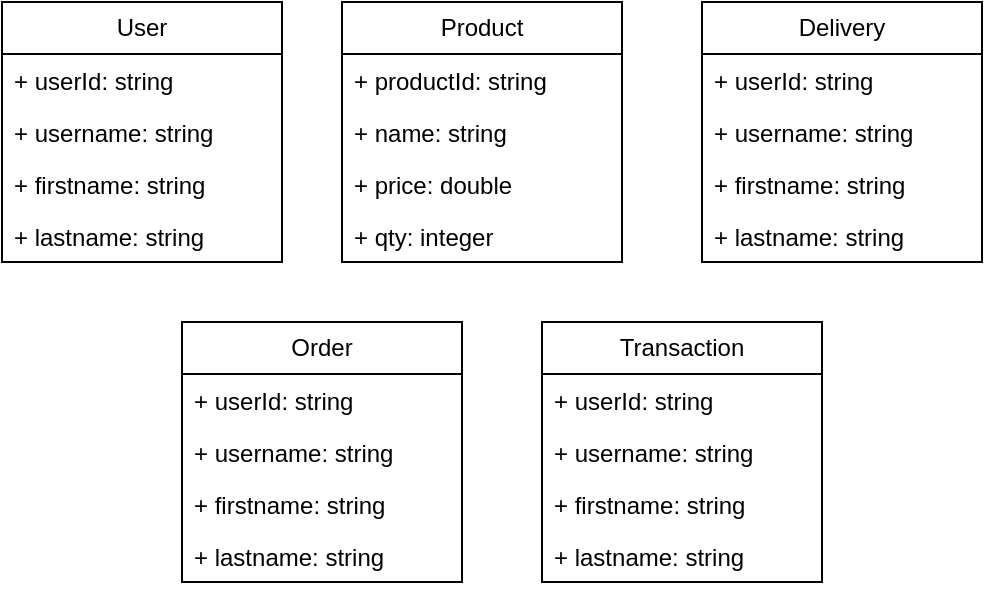 <mxfile version="21.3.4" type="github">
  <diagram name="Page-1" id="yxfu-jU6VKn26wTLMHXY">
    <mxGraphModel dx="607" dy="302" grid="1" gridSize="10" guides="1" tooltips="1" connect="1" arrows="1" fold="1" page="1" pageScale="1" pageWidth="850" pageHeight="1100" math="0" shadow="0">
      <root>
        <mxCell id="0" />
        <mxCell id="1" parent="0" />
        <mxCell id="0K6LBpWld9KjEkxCWsGS-2" value="User" style="swimlane;fontStyle=0;childLayout=stackLayout;horizontal=1;startSize=26;fillColor=none;horizontalStack=0;resizeParent=1;resizeParentMax=0;resizeLast=0;collapsible=1;marginBottom=0;whiteSpace=wrap;html=1;" vertex="1" parent="1">
          <mxGeometry x="320" y="70" width="140" height="130" as="geometry" />
        </mxCell>
        <mxCell id="0K6LBpWld9KjEkxCWsGS-3" value="+ userId: string" style="text;strokeColor=none;fillColor=none;align=left;verticalAlign=top;spacingLeft=4;spacingRight=4;overflow=hidden;rotatable=0;points=[[0,0.5],[1,0.5]];portConstraint=eastwest;whiteSpace=wrap;html=1;" vertex="1" parent="0K6LBpWld9KjEkxCWsGS-2">
          <mxGeometry y="26" width="140" height="26" as="geometry" />
        </mxCell>
        <mxCell id="0K6LBpWld9KjEkxCWsGS-4" value="+ username: string" style="text;strokeColor=none;fillColor=none;align=left;verticalAlign=top;spacingLeft=4;spacingRight=4;overflow=hidden;rotatable=0;points=[[0,0.5],[1,0.5]];portConstraint=eastwest;whiteSpace=wrap;html=1;" vertex="1" parent="0K6LBpWld9KjEkxCWsGS-2">
          <mxGeometry y="52" width="140" height="26" as="geometry" />
        </mxCell>
        <mxCell id="0K6LBpWld9KjEkxCWsGS-5" value="+ firstname: string" style="text;strokeColor=none;fillColor=none;align=left;verticalAlign=top;spacingLeft=4;spacingRight=4;overflow=hidden;rotatable=0;points=[[0,0.5],[1,0.5]];portConstraint=eastwest;whiteSpace=wrap;html=1;" vertex="1" parent="0K6LBpWld9KjEkxCWsGS-2">
          <mxGeometry y="78" width="140" height="26" as="geometry" />
        </mxCell>
        <mxCell id="0K6LBpWld9KjEkxCWsGS-6" value="+ lastname: string" style="text;strokeColor=none;fillColor=none;align=left;verticalAlign=top;spacingLeft=4;spacingRight=4;overflow=hidden;rotatable=0;points=[[0,0.5],[1,0.5]];portConstraint=eastwest;whiteSpace=wrap;html=1;" vertex="1" parent="0K6LBpWld9KjEkxCWsGS-2">
          <mxGeometry y="104" width="140" height="26" as="geometry" />
        </mxCell>
        <mxCell id="0K6LBpWld9KjEkxCWsGS-8" value="Product" style="swimlane;fontStyle=0;childLayout=stackLayout;horizontal=1;startSize=26;fillColor=none;horizontalStack=0;resizeParent=1;resizeParentMax=0;resizeLast=0;collapsible=1;marginBottom=0;whiteSpace=wrap;html=1;" vertex="1" parent="1">
          <mxGeometry x="490" y="70" width="140" height="130" as="geometry" />
        </mxCell>
        <mxCell id="0K6LBpWld9KjEkxCWsGS-9" value="+ productId: string" style="text;strokeColor=none;fillColor=none;align=left;verticalAlign=top;spacingLeft=4;spacingRight=4;overflow=hidden;rotatable=0;points=[[0,0.5],[1,0.5]];portConstraint=eastwest;whiteSpace=wrap;html=1;" vertex="1" parent="0K6LBpWld9KjEkxCWsGS-8">
          <mxGeometry y="26" width="140" height="26" as="geometry" />
        </mxCell>
        <mxCell id="0K6LBpWld9KjEkxCWsGS-10" value="+ name: string" style="text;strokeColor=none;fillColor=none;align=left;verticalAlign=top;spacingLeft=4;spacingRight=4;overflow=hidden;rotatable=0;points=[[0,0.5],[1,0.5]];portConstraint=eastwest;whiteSpace=wrap;html=1;" vertex="1" parent="0K6LBpWld9KjEkxCWsGS-8">
          <mxGeometry y="52" width="140" height="26" as="geometry" />
        </mxCell>
        <mxCell id="0K6LBpWld9KjEkxCWsGS-11" value="+ price: double" style="text;strokeColor=none;fillColor=none;align=left;verticalAlign=top;spacingLeft=4;spacingRight=4;overflow=hidden;rotatable=0;points=[[0,0.5],[1,0.5]];portConstraint=eastwest;whiteSpace=wrap;html=1;" vertex="1" parent="0K6LBpWld9KjEkxCWsGS-8">
          <mxGeometry y="78" width="140" height="26" as="geometry" />
        </mxCell>
        <mxCell id="0K6LBpWld9KjEkxCWsGS-12" value="+ qty: integer" style="text;strokeColor=none;fillColor=none;align=left;verticalAlign=top;spacingLeft=4;spacingRight=4;overflow=hidden;rotatable=0;points=[[0,0.5],[1,0.5]];portConstraint=eastwest;whiteSpace=wrap;html=1;" vertex="1" parent="0K6LBpWld9KjEkxCWsGS-8">
          <mxGeometry y="104" width="140" height="26" as="geometry" />
        </mxCell>
        <mxCell id="0K6LBpWld9KjEkxCWsGS-14" value="Order" style="swimlane;fontStyle=0;childLayout=stackLayout;horizontal=1;startSize=26;fillColor=none;horizontalStack=0;resizeParent=1;resizeParentMax=0;resizeLast=0;collapsible=1;marginBottom=0;whiteSpace=wrap;html=1;" vertex="1" parent="1">
          <mxGeometry x="410" y="230" width="140" height="130" as="geometry" />
        </mxCell>
        <mxCell id="0K6LBpWld9KjEkxCWsGS-15" value="+ userId: string" style="text;strokeColor=none;fillColor=none;align=left;verticalAlign=top;spacingLeft=4;spacingRight=4;overflow=hidden;rotatable=0;points=[[0,0.5],[1,0.5]];portConstraint=eastwest;whiteSpace=wrap;html=1;" vertex="1" parent="0K6LBpWld9KjEkxCWsGS-14">
          <mxGeometry y="26" width="140" height="26" as="geometry" />
        </mxCell>
        <mxCell id="0K6LBpWld9KjEkxCWsGS-16" value="+ username: string" style="text;strokeColor=none;fillColor=none;align=left;verticalAlign=top;spacingLeft=4;spacingRight=4;overflow=hidden;rotatable=0;points=[[0,0.5],[1,0.5]];portConstraint=eastwest;whiteSpace=wrap;html=1;" vertex="1" parent="0K6LBpWld9KjEkxCWsGS-14">
          <mxGeometry y="52" width="140" height="26" as="geometry" />
        </mxCell>
        <mxCell id="0K6LBpWld9KjEkxCWsGS-17" value="+ firstname: string" style="text;strokeColor=none;fillColor=none;align=left;verticalAlign=top;spacingLeft=4;spacingRight=4;overflow=hidden;rotatable=0;points=[[0,0.5],[1,0.5]];portConstraint=eastwest;whiteSpace=wrap;html=1;" vertex="1" parent="0K6LBpWld9KjEkxCWsGS-14">
          <mxGeometry y="78" width="140" height="26" as="geometry" />
        </mxCell>
        <mxCell id="0K6LBpWld9KjEkxCWsGS-18" value="+ lastname: string" style="text;strokeColor=none;fillColor=none;align=left;verticalAlign=top;spacingLeft=4;spacingRight=4;overflow=hidden;rotatable=0;points=[[0,0.5],[1,0.5]];portConstraint=eastwest;whiteSpace=wrap;html=1;" vertex="1" parent="0K6LBpWld9KjEkxCWsGS-14">
          <mxGeometry y="104" width="140" height="26" as="geometry" />
        </mxCell>
        <mxCell id="0K6LBpWld9KjEkxCWsGS-19" value="Transaction" style="swimlane;fontStyle=0;childLayout=stackLayout;horizontal=1;startSize=26;fillColor=none;horizontalStack=0;resizeParent=1;resizeParentMax=0;resizeLast=0;collapsible=1;marginBottom=0;whiteSpace=wrap;html=1;" vertex="1" parent="1">
          <mxGeometry x="590" y="230" width="140" height="130" as="geometry" />
        </mxCell>
        <mxCell id="0K6LBpWld9KjEkxCWsGS-20" value="+ userId: string" style="text;strokeColor=none;fillColor=none;align=left;verticalAlign=top;spacingLeft=4;spacingRight=4;overflow=hidden;rotatable=0;points=[[0,0.5],[1,0.5]];portConstraint=eastwest;whiteSpace=wrap;html=1;" vertex="1" parent="0K6LBpWld9KjEkxCWsGS-19">
          <mxGeometry y="26" width="140" height="26" as="geometry" />
        </mxCell>
        <mxCell id="0K6LBpWld9KjEkxCWsGS-21" value="+ username: string" style="text;strokeColor=none;fillColor=none;align=left;verticalAlign=top;spacingLeft=4;spacingRight=4;overflow=hidden;rotatable=0;points=[[0,0.5],[1,0.5]];portConstraint=eastwest;whiteSpace=wrap;html=1;" vertex="1" parent="0K6LBpWld9KjEkxCWsGS-19">
          <mxGeometry y="52" width="140" height="26" as="geometry" />
        </mxCell>
        <mxCell id="0K6LBpWld9KjEkxCWsGS-22" value="+ firstname: string" style="text;strokeColor=none;fillColor=none;align=left;verticalAlign=top;spacingLeft=4;spacingRight=4;overflow=hidden;rotatable=0;points=[[0,0.5],[1,0.5]];portConstraint=eastwest;whiteSpace=wrap;html=1;" vertex="1" parent="0K6LBpWld9KjEkxCWsGS-19">
          <mxGeometry y="78" width="140" height="26" as="geometry" />
        </mxCell>
        <mxCell id="0K6LBpWld9KjEkxCWsGS-23" value="+ lastname: string" style="text;strokeColor=none;fillColor=none;align=left;verticalAlign=top;spacingLeft=4;spacingRight=4;overflow=hidden;rotatable=0;points=[[0,0.5],[1,0.5]];portConstraint=eastwest;whiteSpace=wrap;html=1;" vertex="1" parent="0K6LBpWld9KjEkxCWsGS-19">
          <mxGeometry y="104" width="140" height="26" as="geometry" />
        </mxCell>
        <mxCell id="0K6LBpWld9KjEkxCWsGS-24" value="Delivery" style="swimlane;fontStyle=0;childLayout=stackLayout;horizontal=1;startSize=26;fillColor=none;horizontalStack=0;resizeParent=1;resizeParentMax=0;resizeLast=0;collapsible=1;marginBottom=0;whiteSpace=wrap;html=1;" vertex="1" parent="1">
          <mxGeometry x="670" y="70" width="140" height="130" as="geometry" />
        </mxCell>
        <mxCell id="0K6LBpWld9KjEkxCWsGS-25" value="+ userId: string" style="text;strokeColor=none;fillColor=none;align=left;verticalAlign=top;spacingLeft=4;spacingRight=4;overflow=hidden;rotatable=0;points=[[0,0.5],[1,0.5]];portConstraint=eastwest;whiteSpace=wrap;html=1;" vertex="1" parent="0K6LBpWld9KjEkxCWsGS-24">
          <mxGeometry y="26" width="140" height="26" as="geometry" />
        </mxCell>
        <mxCell id="0K6LBpWld9KjEkxCWsGS-26" value="+ username: string" style="text;strokeColor=none;fillColor=none;align=left;verticalAlign=top;spacingLeft=4;spacingRight=4;overflow=hidden;rotatable=0;points=[[0,0.5],[1,0.5]];portConstraint=eastwest;whiteSpace=wrap;html=1;" vertex="1" parent="0K6LBpWld9KjEkxCWsGS-24">
          <mxGeometry y="52" width="140" height="26" as="geometry" />
        </mxCell>
        <mxCell id="0K6LBpWld9KjEkxCWsGS-27" value="+ firstname: string" style="text;strokeColor=none;fillColor=none;align=left;verticalAlign=top;spacingLeft=4;spacingRight=4;overflow=hidden;rotatable=0;points=[[0,0.5],[1,0.5]];portConstraint=eastwest;whiteSpace=wrap;html=1;" vertex="1" parent="0K6LBpWld9KjEkxCWsGS-24">
          <mxGeometry y="78" width="140" height="26" as="geometry" />
        </mxCell>
        <mxCell id="0K6LBpWld9KjEkxCWsGS-28" value="+ lastname: string" style="text;strokeColor=none;fillColor=none;align=left;verticalAlign=top;spacingLeft=4;spacingRight=4;overflow=hidden;rotatable=0;points=[[0,0.5],[1,0.5]];portConstraint=eastwest;whiteSpace=wrap;html=1;" vertex="1" parent="0K6LBpWld9KjEkxCWsGS-24">
          <mxGeometry y="104" width="140" height="26" as="geometry" />
        </mxCell>
      </root>
    </mxGraphModel>
  </diagram>
</mxfile>
